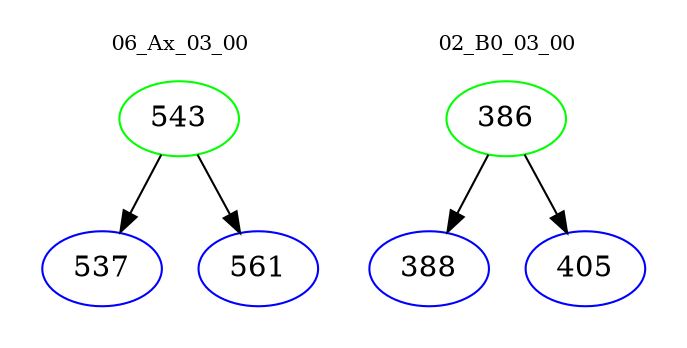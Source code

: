 digraph{
subgraph cluster_0 {
color = white
label = "06_Ax_03_00";
fontsize=10;
T0_543 [label="543", color="green"]
T0_543 -> T0_537 [color="black"]
T0_537 [label="537", color="blue"]
T0_543 -> T0_561 [color="black"]
T0_561 [label="561", color="blue"]
}
subgraph cluster_1 {
color = white
label = "02_B0_03_00";
fontsize=10;
T1_386 [label="386", color="green"]
T1_386 -> T1_388 [color="black"]
T1_388 [label="388", color="blue"]
T1_386 -> T1_405 [color="black"]
T1_405 [label="405", color="blue"]
}
}
